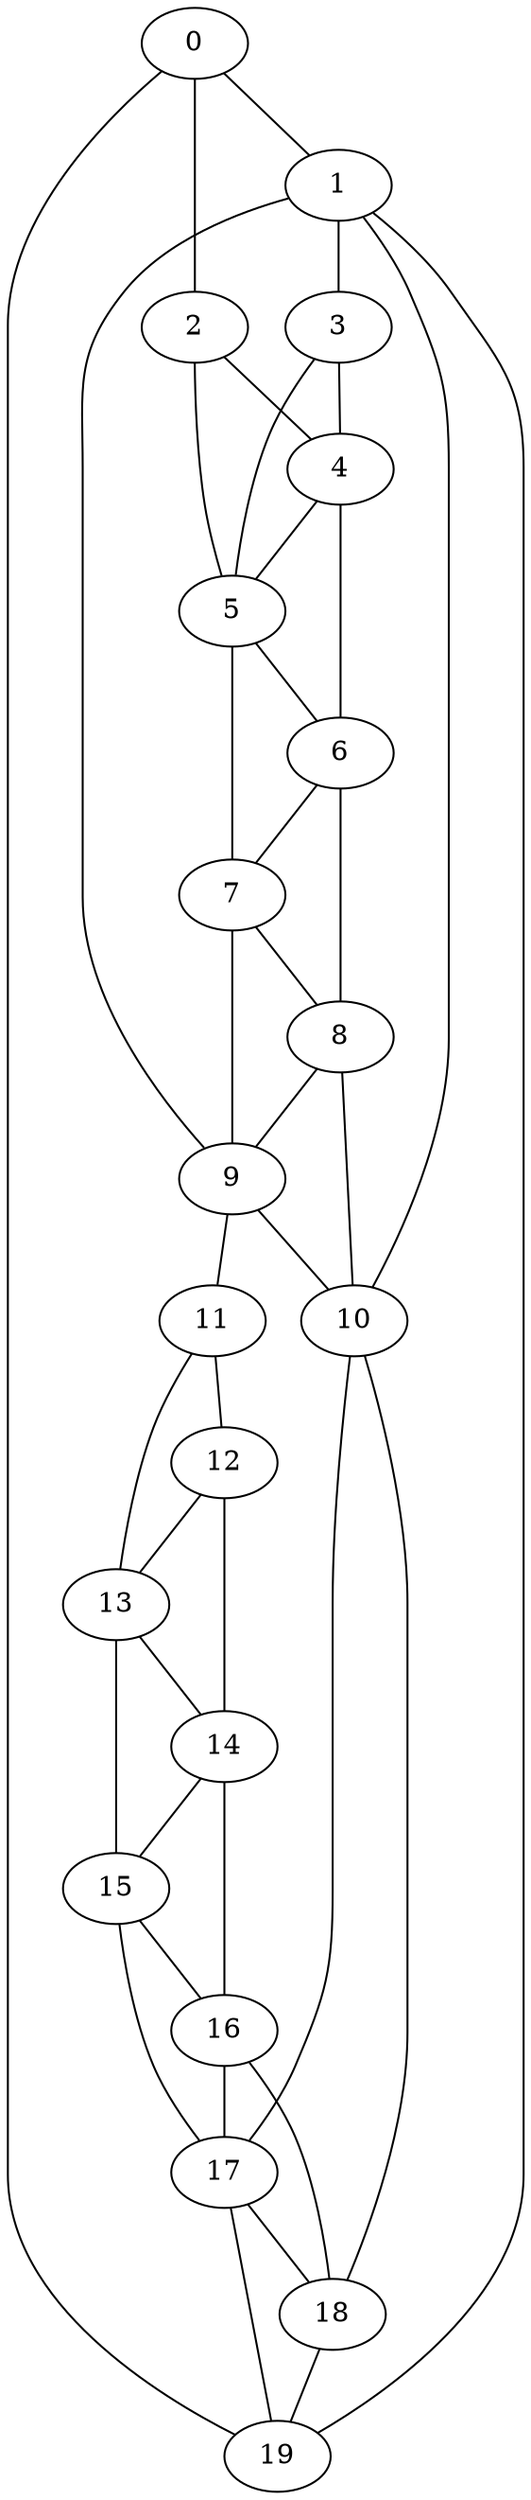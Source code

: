 strict graph "" {
	0	[w=5];
	1	[w=-7];
	0 -- 1	[w=7];
	2	[w=-4];
	0 -- 2	[w=9];
	19	[w=-8];
	0 -- 19	[w=-9];
	3	[w=7];
	1 -- 3	[w=-5];
	9	[w=9];
	1 -- 9	[w=-2];
	10	[w=-8];
	1 -- 10	[w=2];
	1 -- 19	[w=-4];
	4	[w=4];
	2 -- 4	[w=-2];
	5	[w=6];
	2 -- 5	[w=2];
	3 -- 4	[w=-2];
	3 -- 5	[w=-4];
	4 -- 5	[w=9];
	6	[w=-2];
	4 -- 6	[w=3];
	5 -- 6	[w=-9];
	7	[w=-5];
	5 -- 7	[w=-5];
	6 -- 7	[w=3];
	8	[w=6];
	6 -- 8	[w=-4];
	7 -- 8	[w=2];
	7 -- 9	[w=9];
	8 -- 9	[w=-9];
	8 -- 10	[w=3];
	9 -- 10	[w=9];
	11	[w=2];
	9 -- 11	[w=3];
	17	[w=-4];
	10 -- 17	[w=8];
	18	[w=6];
	10 -- 18	[w=4];
	12	[w=-5];
	11 -- 12	[w=-2];
	13	[w=4];
	11 -- 13	[w=3];
	12 -- 13	[w=10];
	14	[w=-5];
	12 -- 14	[w=10];
	13 -- 14	[w=3];
	15	[w=-7];
	13 -- 15	[w=-5];
	14 -- 15	[w=-8];
	16	[w=-9];
	14 -- 16	[w=-7];
	15 -- 16	[w=-9];
	15 -- 17	[w=-3];
	16 -- 17	[w=6];
	16 -- 18	[w=-3];
	17 -- 18	[w=-4];
	17 -- 19	[w=4];
	18 -- 19	[w=4];
}

